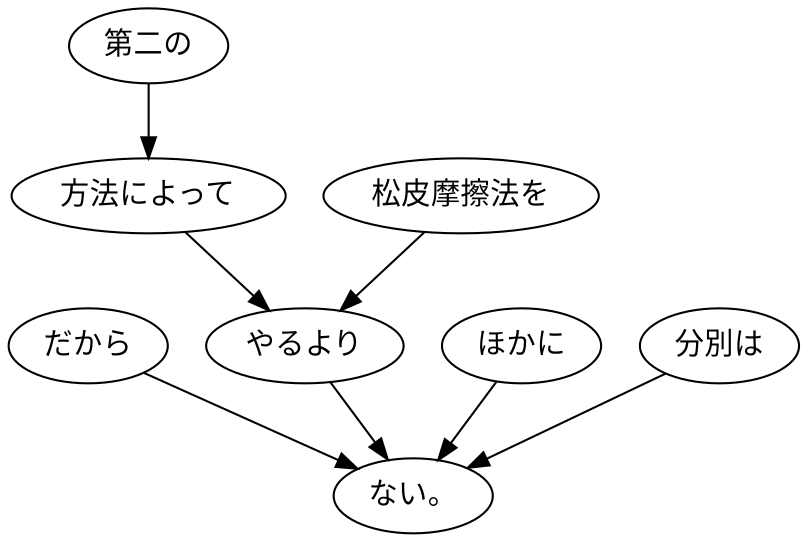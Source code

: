 digraph graph4193 {
	node0 [label="だから"];
	node1 [label="第二の"];
	node2 [label="方法によって"];
	node3 [label="松皮摩擦法を"];
	node4 [label="やるより"];
	node5 [label="ほかに"];
	node6 [label="分別は"];
	node7 [label="ない。"];
	node0 -> node7;
	node1 -> node2;
	node2 -> node4;
	node3 -> node4;
	node4 -> node7;
	node5 -> node7;
	node6 -> node7;
}
